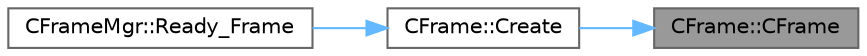 digraph "CFrame::CFrame"
{
 // LATEX_PDF_SIZE
  bgcolor="transparent";
  edge [fontname=Helvetica,fontsize=10,labelfontname=Helvetica,labelfontsize=10];
  node [fontname=Helvetica,fontsize=10,shape=box,height=0.2,width=0.4];
  rankdir="RL";
  Node1 [id="Node000001",label="CFrame::CFrame",height=0.2,width=0.4,color="gray40", fillcolor="grey60", style="filled", fontcolor="black",tooltip=" "];
  Node1 -> Node2 [id="edge1_Node000001_Node000002",dir="back",color="steelblue1",style="solid",tooltip=" "];
  Node2 [id="Node000002",label="CFrame::Create",height=0.2,width=0.4,color="grey40", fillcolor="white", style="filled",URL="$class_c_frame.html#a4b039b5ced5c92ca1c7dfce83adb359f",tooltip=" "];
  Node2 -> Node3 [id="edge2_Node000002_Node000003",dir="back",color="steelblue1",style="solid",tooltip=" "];
  Node3 [id="Node000003",label="CFrameMgr::Ready_Frame",height=0.2,width=0.4,color="grey40", fillcolor="white", style="filled",URL="$class_c_frame_mgr.html#ab425fdbef296be4896163de45a98990c",tooltip=" "];
}
